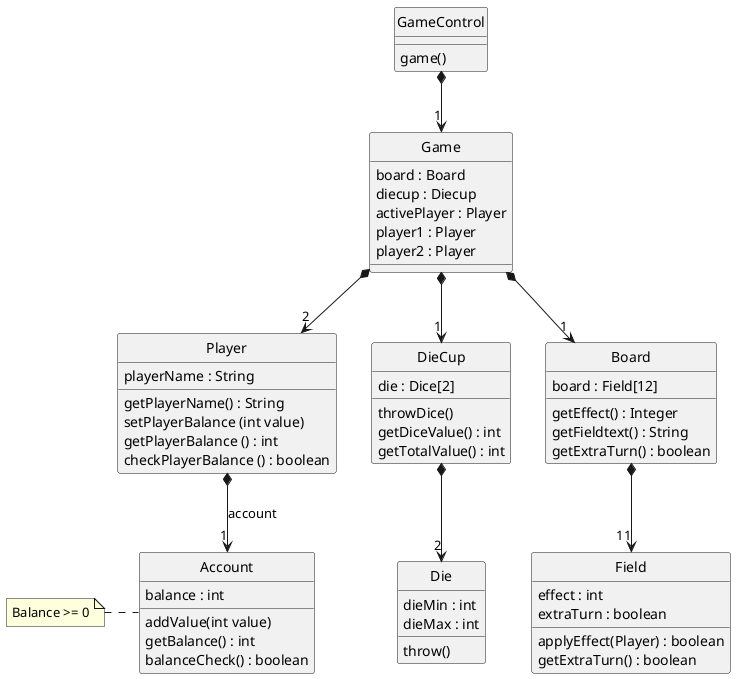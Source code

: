 @startuml ClassDiagram
skinparam style strictuml

class "GameControl" as GameControl {
    
    game()
}

class "Player" as Player {
    playerName : String

    getPlayerName() : String
    setPlayerBalance (int value)
    getPlayerBalance () : int
    checkPlayerBalance () : boolean

}

class "Account" as Account {
    balance : int

    addValue(int value)
    getBalance() : int
    balanceCheck() : boolean
}
note left
    Balance >= 0
    end note

class "DieCup" as Diecup {
    die : Dice[2]
    
    throwDice()
    getDiceValue() : int
    getTotalValue() : int
}

class "Die" as Dice {
    dieMin : int
    dieMax : int

    throw()
}

class "Board" as Board {
    board : Field[12]

    getEffect() : Integer
    getFieldtext() : String
    getExtraTurn() : boolean
}

class "Field" as Field {
    effect : int
    extraTurn : boolean

    applyEffect(Player) : boolean
    getExtraTurn() : boolean
}

class "Game" as Game{
    board : Board
    diecup : Diecup
    activePlayer : Player
    player1 : Player
    player2 : Player
}


Player *--> "1" Account : account
GameControl *--> "1" Game
Game *--> "2" Player 
Game *--> "1" Board
Board  *--> "11" Field
Game  *--> "1" Diecup
Diecup *--> "2" Dice
@enduml